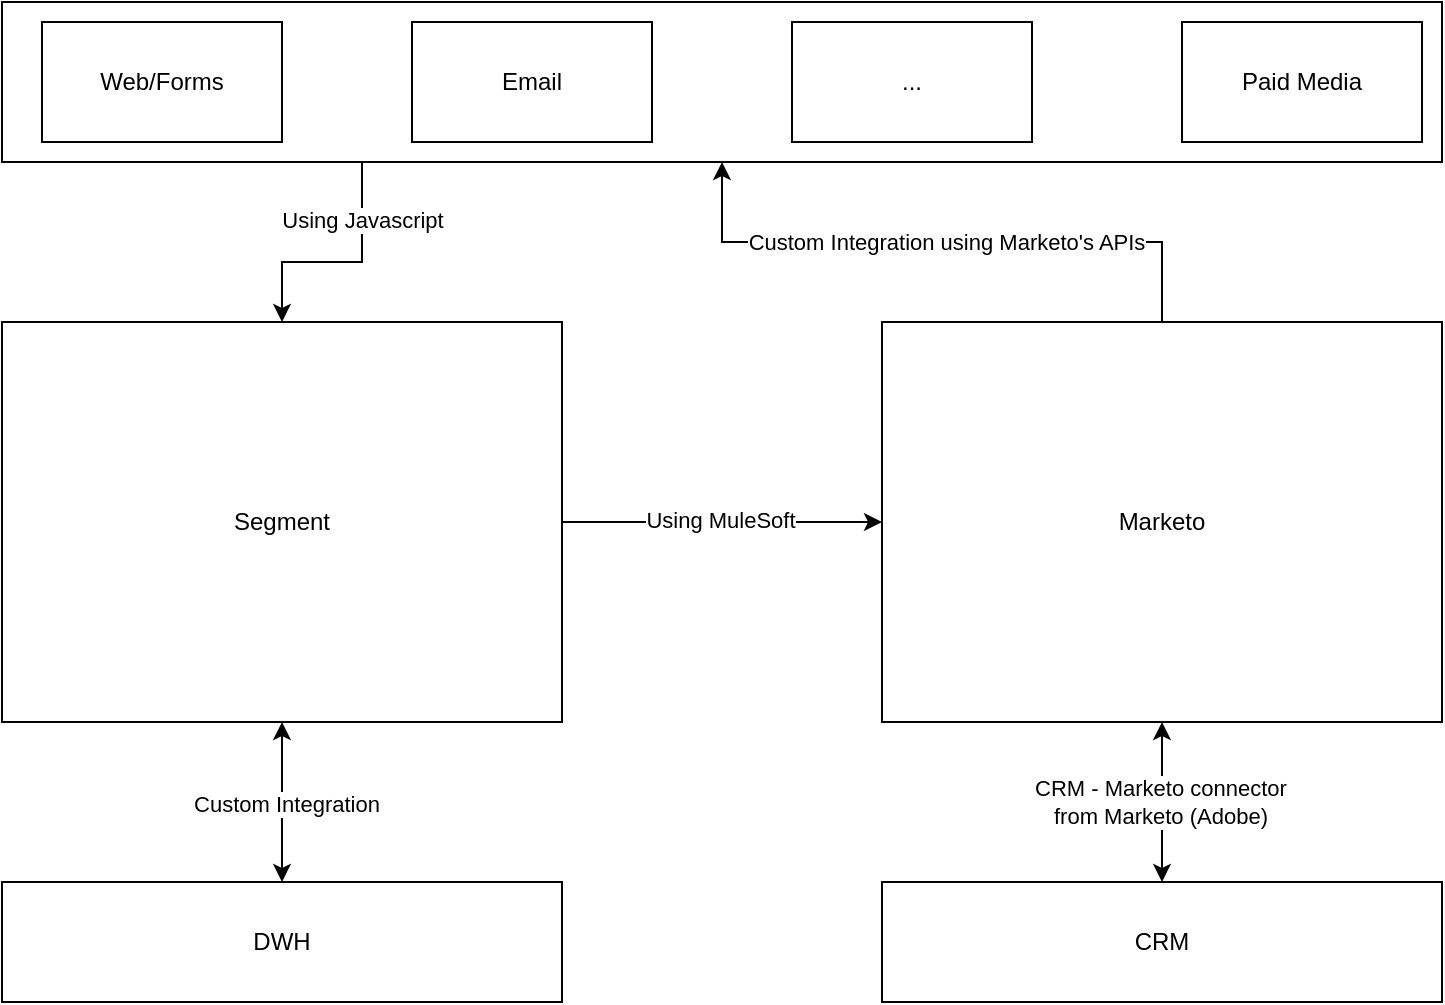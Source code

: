 <mxfile version="22.1.18" type="device">
  <diagram name="Page-1" id="PVslrEnJn0XF6vnXN1jS">
    <mxGraphModel dx="1674" dy="844" grid="1" gridSize="10" guides="1" tooltips="1" connect="1" arrows="1" fold="1" page="1" pageScale="1" pageWidth="850" pageHeight="1100" math="0" shadow="0">
      <root>
        <mxCell id="0" />
        <mxCell id="1" parent="0" />
        <mxCell id="-VQyAGK54YV_bA6ciQ4E-11" style="edgeStyle=orthogonalEdgeStyle;rounded=0;orthogonalLoop=1;jettySize=auto;html=1;exitX=0.25;exitY=1;exitDx=0;exitDy=0;entryX=0.5;entryY=0;entryDx=0;entryDy=0;" edge="1" parent="1" source="8K9jHslYk04Z77Tmoj0i-2" target="8K9jHslYk04Z77Tmoj0i-10">
          <mxGeometry relative="1" as="geometry">
            <Array as="points">
              <mxPoint x="260" y="290" />
              <mxPoint x="220" y="290" />
            </Array>
          </mxGeometry>
        </mxCell>
        <mxCell id="-VQyAGK54YV_bA6ciQ4E-12" value="Using Javascript" style="edgeLabel;html=1;align=center;verticalAlign=middle;resizable=0;points=[];" vertex="1" connectable="0" parent="-VQyAGK54YV_bA6ciQ4E-11">
          <mxGeometry x="-0.517" relative="1" as="geometry">
            <mxPoint as="offset" />
          </mxGeometry>
        </mxCell>
        <mxCell id="8K9jHslYk04Z77Tmoj0i-2" value="" style="rounded=0;whiteSpace=wrap;html=1;" parent="1" vertex="1">
          <mxGeometry x="80" y="160" width="720" height="80" as="geometry" />
        </mxCell>
        <mxCell id="8K9jHslYk04Z77Tmoj0i-5" value="DWH" style="rounded=0;whiteSpace=wrap;html=1;" parent="1" vertex="1">
          <mxGeometry x="80" y="600" width="280" height="60" as="geometry" />
        </mxCell>
        <mxCell id="8K9jHslYk04Z77Tmoj0i-6" value="Email" style="rounded=0;whiteSpace=wrap;html=1;" parent="1" vertex="1">
          <mxGeometry x="285" y="170" width="120" height="60" as="geometry" />
        </mxCell>
        <mxCell id="8K9jHslYk04Z77Tmoj0i-7" value="..." style="rounded=0;whiteSpace=wrap;html=1;" parent="1" vertex="1">
          <mxGeometry x="475" y="170" width="120" height="60" as="geometry" />
        </mxCell>
        <mxCell id="8K9jHslYk04Z77Tmoj0i-9" value="Paid Media" style="rounded=0;whiteSpace=wrap;html=1;" parent="1" vertex="1">
          <mxGeometry x="670" y="170" width="120" height="60" as="geometry" />
        </mxCell>
        <mxCell id="-VQyAGK54YV_bA6ciQ4E-1" style="edgeStyle=orthogonalEdgeStyle;rounded=0;orthogonalLoop=1;jettySize=auto;html=1;exitX=1;exitY=0.5;exitDx=0;exitDy=0;entryX=0;entryY=0.5;entryDx=0;entryDy=0;" edge="1" parent="1" source="8K9jHslYk04Z77Tmoj0i-10" target="8K9jHslYk04Z77Tmoj0i-11">
          <mxGeometry relative="1" as="geometry" />
        </mxCell>
        <mxCell id="-VQyAGK54YV_bA6ciQ4E-2" value="Using MuleSoft" style="edgeLabel;html=1;align=center;verticalAlign=middle;resizable=0;points=[];" vertex="1" connectable="0" parent="-VQyAGK54YV_bA6ciQ4E-1">
          <mxGeometry x="-0.013" y="1" relative="1" as="geometry">
            <mxPoint as="offset" />
          </mxGeometry>
        </mxCell>
        <mxCell id="8K9jHslYk04Z77Tmoj0i-10" value="Segment" style="rounded=0;whiteSpace=wrap;html=1;" parent="1" vertex="1">
          <mxGeometry x="80" y="320" width="280" height="200" as="geometry" />
        </mxCell>
        <mxCell id="-VQyAGK54YV_bA6ciQ4E-6" style="edgeStyle=orthogonalEdgeStyle;rounded=0;orthogonalLoop=1;jettySize=auto;html=1;exitX=0.5;exitY=0;exitDx=0;exitDy=0;entryX=0.5;entryY=1;entryDx=0;entryDy=0;" edge="1" parent="1" source="8K9jHslYk04Z77Tmoj0i-11" target="8K9jHslYk04Z77Tmoj0i-2">
          <mxGeometry relative="1" as="geometry" />
        </mxCell>
        <mxCell id="-VQyAGK54YV_bA6ciQ4E-7" value="Custom Integration using Marketo&#39;s APIs" style="edgeLabel;html=1;align=center;verticalAlign=middle;resizable=0;points=[];" vertex="1" connectable="0" parent="-VQyAGK54YV_bA6ciQ4E-6">
          <mxGeometry x="-0.013" relative="1" as="geometry">
            <mxPoint as="offset" />
          </mxGeometry>
        </mxCell>
        <mxCell id="8K9jHslYk04Z77Tmoj0i-11" value="Marketo" style="rounded=0;whiteSpace=wrap;html=1;" parent="1" vertex="1">
          <mxGeometry x="520" y="320" width="280" height="200" as="geometry" />
        </mxCell>
        <mxCell id="8K9jHslYk04Z77Tmoj0i-12" value="Web/Forms" style="rounded=0;whiteSpace=wrap;html=1;" parent="1" vertex="1">
          <mxGeometry x="100" y="170" width="120" height="60" as="geometry" />
        </mxCell>
        <mxCell id="8K9jHslYk04Z77Tmoj0i-13" value="CRM" style="rounded=0;whiteSpace=wrap;html=1;" parent="1" vertex="1">
          <mxGeometry x="520" y="600" width="280" height="60" as="geometry" />
        </mxCell>
        <mxCell id="-VQyAGK54YV_bA6ciQ4E-4" value="" style="endArrow=classic;startArrow=classic;html=1;rounded=0;entryX=0.5;entryY=1;entryDx=0;entryDy=0;exitX=0.5;exitY=0;exitDx=0;exitDy=0;" edge="1" parent="1" source="8K9jHslYk04Z77Tmoj0i-13" target="8K9jHslYk04Z77Tmoj0i-11">
          <mxGeometry width="50" height="50" relative="1" as="geometry">
            <mxPoint x="560" y="460" as="sourcePoint" />
            <mxPoint x="610" y="410" as="targetPoint" />
          </mxGeometry>
        </mxCell>
        <mxCell id="-VQyAGK54YV_bA6ciQ4E-5" value="CRM - Marketo connector &lt;br&gt;from Marketo (Adobe)" style="edgeLabel;html=1;align=center;verticalAlign=middle;resizable=0;points=[];" vertex="1" connectable="0" parent="-VQyAGK54YV_bA6ciQ4E-4">
          <mxGeometry y="1" relative="1" as="geometry">
            <mxPoint as="offset" />
          </mxGeometry>
        </mxCell>
        <mxCell id="-VQyAGK54YV_bA6ciQ4E-13" value="" style="endArrow=classic;startArrow=classic;html=1;rounded=0;entryX=0.5;entryY=1;entryDx=0;entryDy=0;exitX=0.5;exitY=0;exitDx=0;exitDy=0;" edge="1" parent="1" source="8K9jHslYk04Z77Tmoj0i-5" target="8K9jHslYk04Z77Tmoj0i-10">
          <mxGeometry width="50" height="50" relative="1" as="geometry">
            <mxPoint x="560" y="460" as="sourcePoint" />
            <mxPoint x="610" y="410" as="targetPoint" />
          </mxGeometry>
        </mxCell>
        <mxCell id="-VQyAGK54YV_bA6ciQ4E-14" value="Custom Integration" style="edgeLabel;html=1;align=center;verticalAlign=middle;resizable=0;points=[];" vertex="1" connectable="0" parent="-VQyAGK54YV_bA6ciQ4E-13">
          <mxGeometry x="-0.025" y="-2" relative="1" as="geometry">
            <mxPoint as="offset" />
          </mxGeometry>
        </mxCell>
      </root>
    </mxGraphModel>
  </diagram>
</mxfile>
